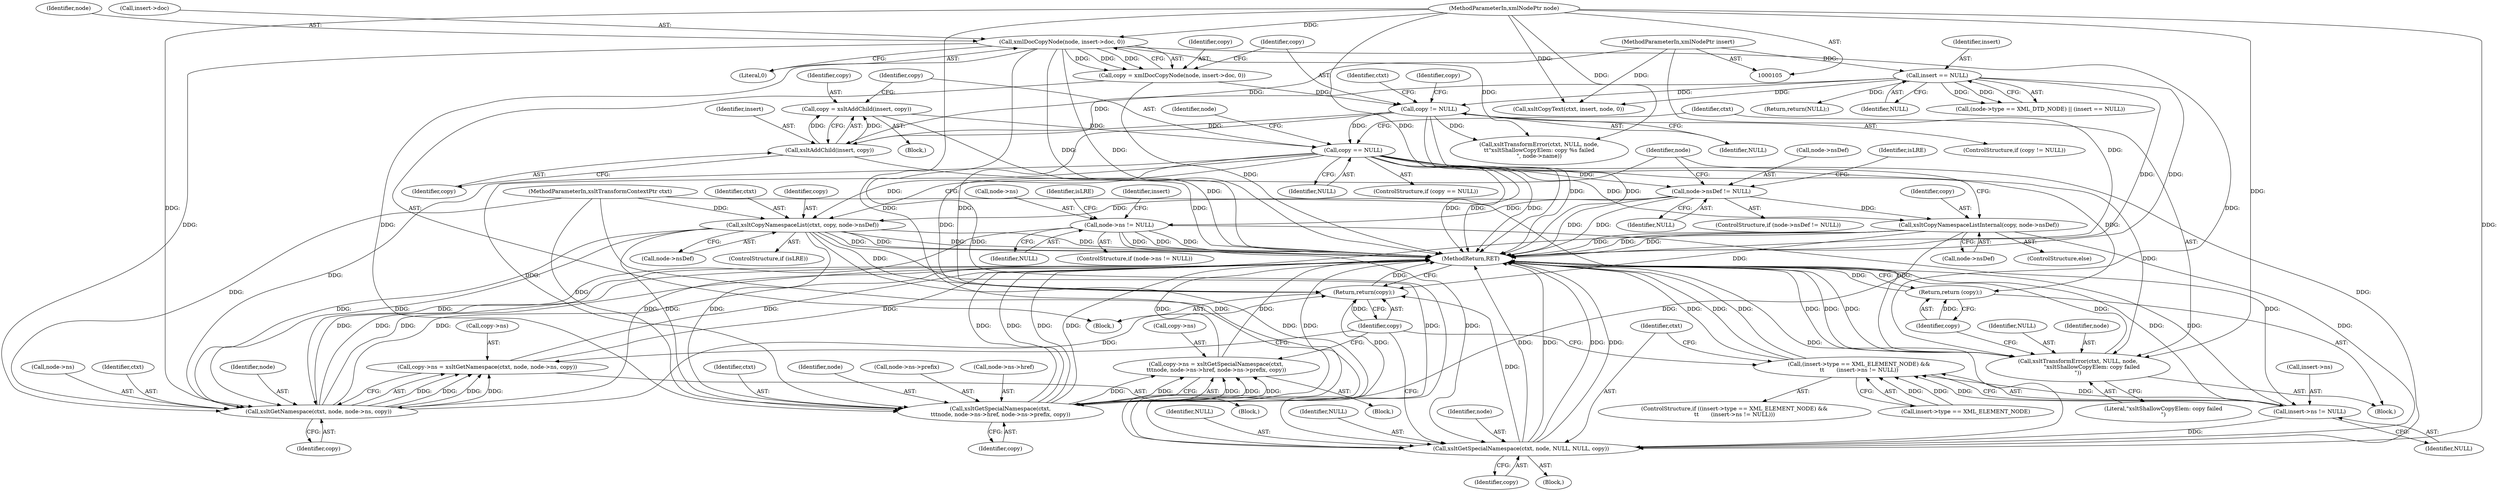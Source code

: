 digraph "0_Chrome_96dbafe288dbe2f0cc45fa3c39daf6d0c37acbab_43@API" {
"1000162" [label="(Call,copy = xsltAddChild(insert, copy))"];
"1000164" [label="(Call,xsltAddChild(insert, copy))"];
"1000119" [label="(Call,insert == NULL)"];
"1000108" [label="(MethodParameterIn,xmlNodePtr insert)"];
"1000151" [label="(Call,copy != NULL)"];
"1000142" [label="(Call,copy = xmlDocCopyNode(node, insert->doc, 0))"];
"1000144" [label="(Call,xmlDocCopyNode(node, insert->doc, 0))"];
"1000107" [label="(MethodParameterIn,xmlNodePtr node)"];
"1000168" [label="(Call,copy == NULL)"];
"1000172" [label="(Call,xsltTransformError(ctxt, NULL, node,\n                \"xsltShallowCopyElem: copy failed\n\"))"];
"1000177" [label="(Return,return (copy);)"];
"1000187" [label="(Call,node->nsDef != NULL)"];
"1000195" [label="(Call,xsltCopyNamespaceList(ctxt, copy, node->nsDef))"];
"1000221" [label="(Call,xsltGetNamespace(ctxt, node, node->ns, copy))"];
"1000217" [label="(Call,copy->ns = xsltGetNamespace(ctxt, node, node->ns, copy))"];
"1000278" [label="(Return,return(copy);)"];
"1000234" [label="(Call,xsltGetSpecialNamespace(ctxt,\n\t\t\tnode, node->ns->href, node->ns->prefix, copy))"];
"1000230" [label="(Call,copy->ns = xsltGetSpecialNamespace(ctxt,\n\t\t\tnode, node->ns->href, node->ns->prefix, copy))"];
"1000262" [label="(Call,xsltGetSpecialNamespace(ctxt, node, NULL, NULL, copy))"];
"1000202" [label="(Call,xsltCopyNamespaceListInternal(copy, node->nsDef))"];
"1000208" [label="(Call,node->ns != NULL)"];
"1000256" [label="(Call,insert->ns != NULL)"];
"1000250" [label="(Call,(insert->type == XML_ELEMENT_NODE) &&\n\t\t       (insert->ns != NULL))"];
"1000175" [label="(Identifier,node)"];
"1000249" [label="(ControlStructure,if ((insert->type == XML_ELEMENT_NODE) &&\n\t\t       (insert->ns != NULL)))"];
"1000195" [label="(Call,xsltCopyNamespaceList(ctxt, copy, node->nsDef))"];
"1000142" [label="(Call,copy = xmlDocCopyNode(node, insert->doc, 0))"];
"1000153" [label="(Identifier,NULL)"];
"1000235" [label="(Identifier,ctxt)"];
"1000251" [label="(Call,insert->type == XML_ELEMENT_NODE)"];
"1000267" [label="(Identifier,copy)"];
"1000266" [label="(Identifier,NULL)"];
"1000177" [label="(Return,return (copy);)"];
"1000150" [label="(ControlStructure,if (copy != NULL))"];
"1000216" [label="(Block,)"];
"1000257" [label="(Call,insert->ns)"];
"1000169" [label="(Identifier,copy)"];
"1000106" [label="(MethodParameterIn,xsltTransformContextPtr ctxt)"];
"1000280" [label="(MethodReturn,RET)"];
"1000198" [label="(Call,node->nsDef)"];
"1000145" [label="(Identifier,node)"];
"1000193" [label="(ControlStructure,if (isLRE))"];
"1000212" [label="(Identifier,NULL)"];
"1000236" [label="(Identifier,node)"];
"1000217" [label="(Call,copy->ns = xsltGetNamespace(ctxt, node, node->ns, copy))"];
"1000166" [label="(Identifier,copy)"];
"1000121" [label="(Identifier,NULL)"];
"1000182" [label="(Identifier,node)"];
"1000194" [label="(Identifier,isLRE)"];
"1000210" [label="(Identifier,node)"];
"1000162" [label="(Call,copy = xsltAddChild(insert, copy))"];
"1000108" [label="(MethodParameterIn,xmlNodePtr insert)"];
"1000242" [label="(Call,node->ns->prefix)"];
"1000163" [label="(Identifier,copy)"];
"1000265" [label="(Identifier,NULL)"];
"1000261" [label="(Block,)"];
"1000203" [label="(Identifier,copy)"];
"1000176" [label="(Literal,\"xsltShallowCopyElem: copy failed\n\")"];
"1000209" [label="(Call,node->ns)"];
"1000222" [label="(Identifier,ctxt)"];
"1000260" [label="(Identifier,NULL)"];
"1000229" [label="(Block,)"];
"1000152" [label="(Identifier,copy)"];
"1000207" [label="(ControlStructure,if (node->ns != NULL))"];
"1000263" [label="(Identifier,ctxt)"];
"1000137" [label="(Call,xsltCopyText(ctxt, insert, node, 0))"];
"1000204" [label="(Call,node->nsDef)"];
"1000234" [label="(Call,xsltGetSpecialNamespace(ctxt,\n\t\t\tnode, node->ns->href, node->ns->prefix, copy))"];
"1000191" [label="(Identifier,NULL)"];
"1000171" [label="(Block,)"];
"1000256" [label="(Call,insert->ns != NULL)"];
"1000188" [label="(Call,node->nsDef)"];
"1000279" [label="(Identifier,copy)"];
"1000143" [label="(Identifier,copy)"];
"1000250" [label="(Call,(insert->type == XML_ELEMENT_NODE) &&\n\t\t       (insert->ns != NULL))"];
"1000262" [label="(Call,xsltGetSpecialNamespace(ctxt, node, NULL, NULL, copy))"];
"1000154" [label="(Block,)"];
"1000119" [label="(Call,insert == NULL)"];
"1000237" [label="(Call,node->ns->href)"];
"1000110" [label="(Block,)"];
"1000173" [label="(Identifier,ctxt)"];
"1000170" [label="(Identifier,NULL)"];
"1000253" [label="(Identifier,insert)"];
"1000270" [label="(Call,xsltTransformError(ctxt, NULL, node,\n\t\t\"xsltShallowCopyElem: copy %s failed\n\", node->name))"];
"1000223" [label="(Identifier,node)"];
"1000151" [label="(Call,copy != NULL)"];
"1000113" [label="(Call,(node->type == XML_DTD_NODE) || (insert == NULL))"];
"1000164" [label="(Call,xsltAddChild(insert, copy))"];
"1000165" [label="(Identifier,insert)"];
"1000107" [label="(MethodParameterIn,xmlNodePtr node)"];
"1000202" [label="(Call,xsltCopyNamespaceListInternal(copy, node->nsDef))"];
"1000197" [label="(Identifier,copy)"];
"1000149" [label="(Literal,0)"];
"1000122" [label="(Return,return(NULL);)"];
"1000187" [label="(Call,node->nsDef != NULL)"];
"1000196" [label="(Identifier,ctxt)"];
"1000231" [label="(Call,copy->ns)"];
"1000167" [label="(ControlStructure,if (copy == NULL))"];
"1000146" [label="(Call,insert->doc)"];
"1000144" [label="(Call,xmlDocCopyNode(node, insert->doc, 0))"];
"1000157" [label="(Identifier,copy)"];
"1000168" [label="(Call,copy == NULL)"];
"1000227" [label="(Identifier,copy)"];
"1000186" [label="(ControlStructure,if (node->nsDef != NULL))"];
"1000174" [label="(Identifier,NULL)"];
"1000221" [label="(Call,xsltGetNamespace(ctxt, node, node->ns, copy))"];
"1000230" [label="(Call,copy->ns = xsltGetSpecialNamespace(ctxt,\n\t\t\tnode, node->ns->href, node->ns->prefix, copy))"];
"1000271" [label="(Identifier,ctxt)"];
"1000178" [label="(Identifier,copy)"];
"1000201" [label="(ControlStructure,else)"];
"1000120" [label="(Identifier,insert)"];
"1000247" [label="(Identifier,copy)"];
"1000224" [label="(Call,node->ns)"];
"1000264" [label="(Identifier,node)"];
"1000278" [label="(Return,return(copy);)"];
"1000208" [label="(Call,node->ns != NULL)"];
"1000218" [label="(Call,copy->ns)"];
"1000172" [label="(Call,xsltTransformError(ctxt, NULL, node,\n                \"xsltShallowCopyElem: copy failed\n\"))"];
"1000215" [label="(Identifier,isLRE)"];
"1000162" -> "1000154"  [label="AST: "];
"1000162" -> "1000164"  [label="CFG: "];
"1000163" -> "1000162"  [label="AST: "];
"1000164" -> "1000162"  [label="AST: "];
"1000169" -> "1000162"  [label="CFG: "];
"1000162" -> "1000280"  [label="DDG: "];
"1000164" -> "1000162"  [label="DDG: "];
"1000164" -> "1000162"  [label="DDG: "];
"1000162" -> "1000168"  [label="DDG: "];
"1000164" -> "1000166"  [label="CFG: "];
"1000165" -> "1000164"  [label="AST: "];
"1000166" -> "1000164"  [label="AST: "];
"1000164" -> "1000280"  [label="DDG: "];
"1000119" -> "1000164"  [label="DDG: "];
"1000108" -> "1000164"  [label="DDG: "];
"1000151" -> "1000164"  [label="DDG: "];
"1000119" -> "1000113"  [label="AST: "];
"1000119" -> "1000121"  [label="CFG: "];
"1000120" -> "1000119"  [label="AST: "];
"1000121" -> "1000119"  [label="AST: "];
"1000113" -> "1000119"  [label="CFG: "];
"1000119" -> "1000280"  [label="DDG: "];
"1000119" -> "1000280"  [label="DDG: "];
"1000119" -> "1000113"  [label="DDG: "];
"1000119" -> "1000113"  [label="DDG: "];
"1000108" -> "1000119"  [label="DDG: "];
"1000119" -> "1000122"  [label="DDG: "];
"1000119" -> "1000137"  [label="DDG: "];
"1000119" -> "1000151"  [label="DDG: "];
"1000108" -> "1000105"  [label="AST: "];
"1000108" -> "1000280"  [label="DDG: "];
"1000108" -> "1000137"  [label="DDG: "];
"1000151" -> "1000150"  [label="AST: "];
"1000151" -> "1000153"  [label="CFG: "];
"1000152" -> "1000151"  [label="AST: "];
"1000153" -> "1000151"  [label="AST: "];
"1000157" -> "1000151"  [label="CFG: "];
"1000271" -> "1000151"  [label="CFG: "];
"1000151" -> "1000280"  [label="DDG: "];
"1000151" -> "1000280"  [label="DDG: "];
"1000142" -> "1000151"  [label="DDG: "];
"1000151" -> "1000168"  [label="DDG: "];
"1000151" -> "1000270"  [label="DDG: "];
"1000151" -> "1000278"  [label="DDG: "];
"1000142" -> "1000110"  [label="AST: "];
"1000142" -> "1000144"  [label="CFG: "];
"1000143" -> "1000142"  [label="AST: "];
"1000144" -> "1000142"  [label="AST: "];
"1000152" -> "1000142"  [label="CFG: "];
"1000142" -> "1000280"  [label="DDG: "];
"1000144" -> "1000142"  [label="DDG: "];
"1000144" -> "1000142"  [label="DDG: "];
"1000144" -> "1000142"  [label="DDG: "];
"1000144" -> "1000149"  [label="CFG: "];
"1000145" -> "1000144"  [label="AST: "];
"1000146" -> "1000144"  [label="AST: "];
"1000149" -> "1000144"  [label="AST: "];
"1000144" -> "1000280"  [label="DDG: "];
"1000144" -> "1000280"  [label="DDG: "];
"1000107" -> "1000144"  [label="DDG: "];
"1000144" -> "1000172"  [label="DDG: "];
"1000144" -> "1000221"  [label="DDG: "];
"1000144" -> "1000234"  [label="DDG: "];
"1000144" -> "1000262"  [label="DDG: "];
"1000144" -> "1000270"  [label="DDG: "];
"1000107" -> "1000105"  [label="AST: "];
"1000107" -> "1000280"  [label="DDG: "];
"1000107" -> "1000137"  [label="DDG: "];
"1000107" -> "1000172"  [label="DDG: "];
"1000107" -> "1000221"  [label="DDG: "];
"1000107" -> "1000234"  [label="DDG: "];
"1000107" -> "1000262"  [label="DDG: "];
"1000107" -> "1000270"  [label="DDG: "];
"1000168" -> "1000167"  [label="AST: "];
"1000168" -> "1000170"  [label="CFG: "];
"1000169" -> "1000168"  [label="AST: "];
"1000170" -> "1000168"  [label="AST: "];
"1000173" -> "1000168"  [label="CFG: "];
"1000182" -> "1000168"  [label="CFG: "];
"1000168" -> "1000280"  [label="DDG: "];
"1000168" -> "1000280"  [label="DDG: "];
"1000168" -> "1000280"  [label="DDG: "];
"1000168" -> "1000172"  [label="DDG: "];
"1000168" -> "1000177"  [label="DDG: "];
"1000168" -> "1000187"  [label="DDG: "];
"1000168" -> "1000195"  [label="DDG: "];
"1000168" -> "1000202"  [label="DDG: "];
"1000168" -> "1000221"  [label="DDG: "];
"1000168" -> "1000234"  [label="DDG: "];
"1000168" -> "1000262"  [label="DDG: "];
"1000168" -> "1000278"  [label="DDG: "];
"1000172" -> "1000171"  [label="AST: "];
"1000172" -> "1000176"  [label="CFG: "];
"1000173" -> "1000172"  [label="AST: "];
"1000174" -> "1000172"  [label="AST: "];
"1000175" -> "1000172"  [label="AST: "];
"1000176" -> "1000172"  [label="AST: "];
"1000178" -> "1000172"  [label="CFG: "];
"1000172" -> "1000280"  [label="DDG: "];
"1000172" -> "1000280"  [label="DDG: "];
"1000172" -> "1000280"  [label="DDG: "];
"1000172" -> "1000280"  [label="DDG: "];
"1000106" -> "1000172"  [label="DDG: "];
"1000177" -> "1000171"  [label="AST: "];
"1000177" -> "1000178"  [label="CFG: "];
"1000178" -> "1000177"  [label="AST: "];
"1000280" -> "1000177"  [label="CFG: "];
"1000177" -> "1000280"  [label="DDG: "];
"1000178" -> "1000177"  [label="DDG: "];
"1000187" -> "1000186"  [label="AST: "];
"1000187" -> "1000191"  [label="CFG: "];
"1000188" -> "1000187"  [label="AST: "];
"1000191" -> "1000187"  [label="AST: "];
"1000194" -> "1000187"  [label="CFG: "];
"1000210" -> "1000187"  [label="CFG: "];
"1000187" -> "1000280"  [label="DDG: "];
"1000187" -> "1000280"  [label="DDG: "];
"1000187" -> "1000195"  [label="DDG: "];
"1000187" -> "1000202"  [label="DDG: "];
"1000187" -> "1000208"  [label="DDG: "];
"1000195" -> "1000193"  [label="AST: "];
"1000195" -> "1000198"  [label="CFG: "];
"1000196" -> "1000195"  [label="AST: "];
"1000197" -> "1000195"  [label="AST: "];
"1000198" -> "1000195"  [label="AST: "];
"1000210" -> "1000195"  [label="CFG: "];
"1000195" -> "1000280"  [label="DDG: "];
"1000195" -> "1000280"  [label="DDG: "];
"1000195" -> "1000280"  [label="DDG: "];
"1000195" -> "1000280"  [label="DDG: "];
"1000106" -> "1000195"  [label="DDG: "];
"1000195" -> "1000221"  [label="DDG: "];
"1000195" -> "1000221"  [label="DDG: "];
"1000195" -> "1000234"  [label="DDG: "];
"1000195" -> "1000234"  [label="DDG: "];
"1000195" -> "1000262"  [label="DDG: "];
"1000195" -> "1000262"  [label="DDG: "];
"1000195" -> "1000278"  [label="DDG: "];
"1000221" -> "1000217"  [label="AST: "];
"1000221" -> "1000227"  [label="CFG: "];
"1000222" -> "1000221"  [label="AST: "];
"1000223" -> "1000221"  [label="AST: "];
"1000224" -> "1000221"  [label="AST: "];
"1000227" -> "1000221"  [label="AST: "];
"1000217" -> "1000221"  [label="CFG: "];
"1000221" -> "1000280"  [label="DDG: "];
"1000221" -> "1000280"  [label="DDG: "];
"1000221" -> "1000280"  [label="DDG: "];
"1000221" -> "1000280"  [label="DDG: "];
"1000221" -> "1000217"  [label="DDG: "];
"1000221" -> "1000217"  [label="DDG: "];
"1000221" -> "1000217"  [label="DDG: "];
"1000221" -> "1000217"  [label="DDG: "];
"1000106" -> "1000221"  [label="DDG: "];
"1000208" -> "1000221"  [label="DDG: "];
"1000202" -> "1000221"  [label="DDG: "];
"1000221" -> "1000278"  [label="DDG: "];
"1000217" -> "1000216"  [label="AST: "];
"1000218" -> "1000217"  [label="AST: "];
"1000279" -> "1000217"  [label="CFG: "];
"1000217" -> "1000280"  [label="DDG: "];
"1000217" -> "1000280"  [label="DDG: "];
"1000278" -> "1000110"  [label="AST: "];
"1000278" -> "1000279"  [label="CFG: "];
"1000279" -> "1000278"  [label="AST: "];
"1000280" -> "1000278"  [label="CFG: "];
"1000278" -> "1000280"  [label="DDG: "];
"1000279" -> "1000278"  [label="DDG: "];
"1000262" -> "1000278"  [label="DDG: "];
"1000202" -> "1000278"  [label="DDG: "];
"1000234" -> "1000278"  [label="DDG: "];
"1000234" -> "1000230"  [label="AST: "];
"1000234" -> "1000247"  [label="CFG: "];
"1000235" -> "1000234"  [label="AST: "];
"1000236" -> "1000234"  [label="AST: "];
"1000237" -> "1000234"  [label="AST: "];
"1000242" -> "1000234"  [label="AST: "];
"1000247" -> "1000234"  [label="AST: "];
"1000230" -> "1000234"  [label="CFG: "];
"1000234" -> "1000280"  [label="DDG: "];
"1000234" -> "1000280"  [label="DDG: "];
"1000234" -> "1000280"  [label="DDG: "];
"1000234" -> "1000280"  [label="DDG: "];
"1000234" -> "1000280"  [label="DDG: "];
"1000234" -> "1000230"  [label="DDG: "];
"1000234" -> "1000230"  [label="DDG: "];
"1000234" -> "1000230"  [label="DDG: "];
"1000234" -> "1000230"  [label="DDG: "];
"1000234" -> "1000230"  [label="DDG: "];
"1000106" -> "1000234"  [label="DDG: "];
"1000202" -> "1000234"  [label="DDG: "];
"1000230" -> "1000229"  [label="AST: "];
"1000231" -> "1000230"  [label="AST: "];
"1000279" -> "1000230"  [label="CFG: "];
"1000230" -> "1000280"  [label="DDG: "];
"1000230" -> "1000280"  [label="DDG: "];
"1000262" -> "1000261"  [label="AST: "];
"1000262" -> "1000267"  [label="CFG: "];
"1000263" -> "1000262"  [label="AST: "];
"1000264" -> "1000262"  [label="AST: "];
"1000265" -> "1000262"  [label="AST: "];
"1000266" -> "1000262"  [label="AST: "];
"1000267" -> "1000262"  [label="AST: "];
"1000279" -> "1000262"  [label="CFG: "];
"1000262" -> "1000280"  [label="DDG: "];
"1000262" -> "1000280"  [label="DDG: "];
"1000262" -> "1000280"  [label="DDG: "];
"1000262" -> "1000280"  [label="DDG: "];
"1000262" -> "1000280"  [label="DDG: "];
"1000106" -> "1000262"  [label="DDG: "];
"1000256" -> "1000262"  [label="DDG: "];
"1000208" -> "1000262"  [label="DDG: "];
"1000202" -> "1000262"  [label="DDG: "];
"1000202" -> "1000201"  [label="AST: "];
"1000202" -> "1000204"  [label="CFG: "];
"1000203" -> "1000202"  [label="AST: "];
"1000204" -> "1000202"  [label="AST: "];
"1000210" -> "1000202"  [label="CFG: "];
"1000202" -> "1000280"  [label="DDG: "];
"1000202" -> "1000280"  [label="DDG: "];
"1000202" -> "1000280"  [label="DDG: "];
"1000208" -> "1000207"  [label="AST: "];
"1000208" -> "1000212"  [label="CFG: "];
"1000209" -> "1000208"  [label="AST: "];
"1000212" -> "1000208"  [label="AST: "];
"1000215" -> "1000208"  [label="CFG: "];
"1000253" -> "1000208"  [label="CFG: "];
"1000208" -> "1000280"  [label="DDG: "];
"1000208" -> "1000280"  [label="DDG: "];
"1000208" -> "1000280"  [label="DDG: "];
"1000208" -> "1000256"  [label="DDG: "];
"1000256" -> "1000250"  [label="AST: "];
"1000256" -> "1000260"  [label="CFG: "];
"1000257" -> "1000256"  [label="AST: "];
"1000260" -> "1000256"  [label="AST: "];
"1000250" -> "1000256"  [label="CFG: "];
"1000256" -> "1000280"  [label="DDG: "];
"1000256" -> "1000280"  [label="DDG: "];
"1000256" -> "1000250"  [label="DDG: "];
"1000256" -> "1000250"  [label="DDG: "];
"1000250" -> "1000249"  [label="AST: "];
"1000250" -> "1000251"  [label="CFG: "];
"1000251" -> "1000250"  [label="AST: "];
"1000263" -> "1000250"  [label="CFG: "];
"1000279" -> "1000250"  [label="CFG: "];
"1000250" -> "1000280"  [label="DDG: "];
"1000250" -> "1000280"  [label="DDG: "];
"1000250" -> "1000280"  [label="DDG: "];
"1000251" -> "1000250"  [label="DDG: "];
"1000251" -> "1000250"  [label="DDG: "];
}
